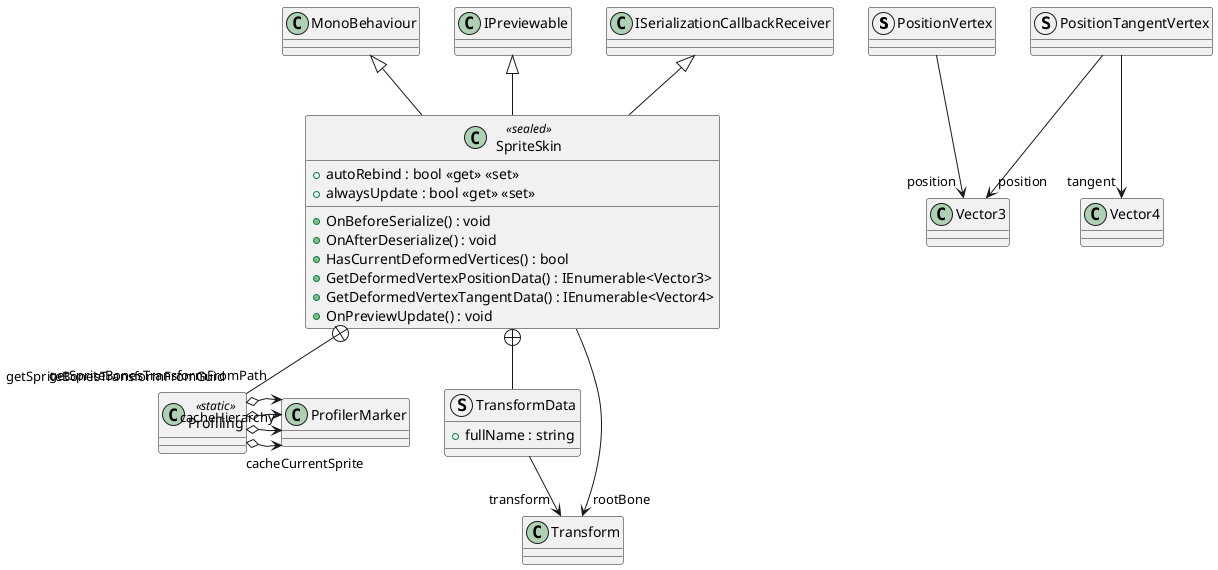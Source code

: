@startuml
struct PositionVertex {
}
struct PositionTangentVertex {
}
class SpriteSkin <<sealed>> {
    + autoRebind : bool <<get>> <<set>>
    + alwaysUpdate : bool <<get>> <<set>>
    + OnBeforeSerialize() : void
    + OnAfterDeserialize() : void
    + HasCurrentDeformedVertices() : bool
    + GetDeformedVertexPositionData() : IEnumerable<Vector3>
    + GetDeformedVertexTangentData() : IEnumerable<Vector4>
    + OnPreviewUpdate() : void
}
class Profiling <<static>> {
}
struct TransformData {
    + fullName : string
}
PositionVertex --> "position" Vector3
PositionTangentVertex --> "position" Vector3
PositionTangentVertex --> "tangent" Vector4
MonoBehaviour <|-- SpriteSkin
IPreviewable <|-- SpriteSkin
ISerializationCallbackReceiver <|-- SpriteSkin
SpriteSkin --> "rootBone" Transform
SpriteSkin +-- Profiling
Profiling o-> "cacheCurrentSprite" ProfilerMarker
Profiling o-> "cacheHierarchy" ProfilerMarker
Profiling o-> "getSpriteBonesTransformFromGuid" ProfilerMarker
Profiling o-> "getSpriteBonesTransformFromPath" ProfilerMarker
SpriteSkin +-- TransformData
TransformData --> "transform" Transform
@enduml
